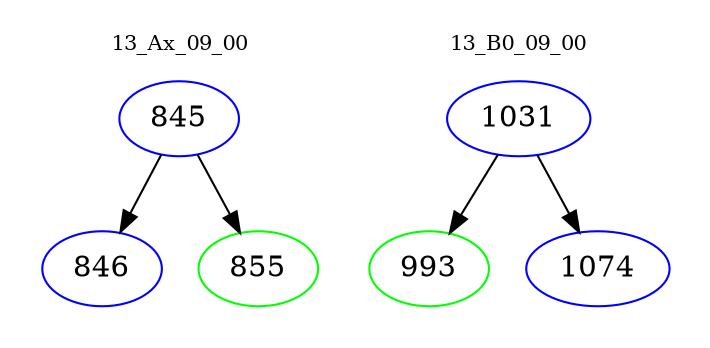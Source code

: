 digraph{
subgraph cluster_0 {
color = white
label = "13_Ax_09_00";
fontsize=10;
T0_845 [label="845", color="blue"]
T0_845 -> T0_846 [color="black"]
T0_846 [label="846", color="blue"]
T0_845 -> T0_855 [color="black"]
T0_855 [label="855", color="green"]
}
subgraph cluster_1 {
color = white
label = "13_B0_09_00";
fontsize=10;
T1_1031 [label="1031", color="blue"]
T1_1031 -> T1_993 [color="black"]
T1_993 [label="993", color="green"]
T1_1031 -> T1_1074 [color="black"]
T1_1074 [label="1074", color="blue"]
}
}
